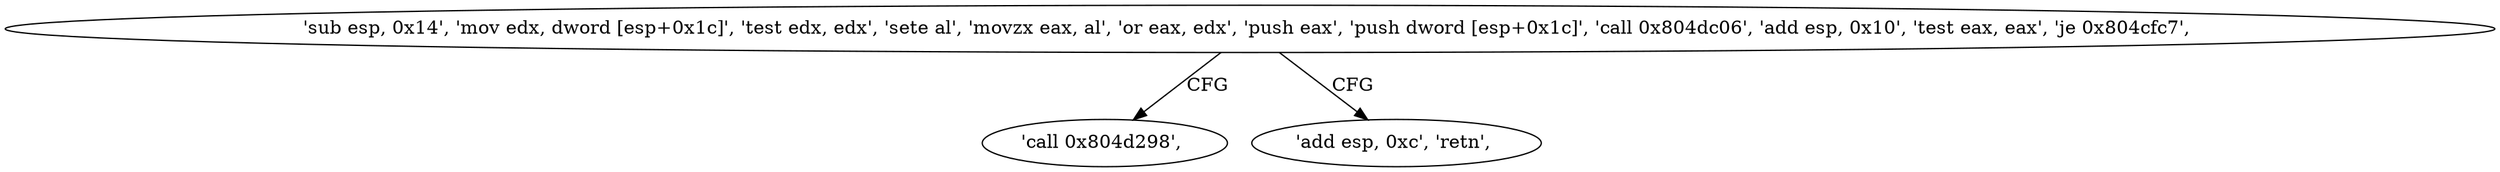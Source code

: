 digraph "func" {
"134533025" [label = "'sub esp, 0x14', 'mov edx, dword [esp+0x1c]', 'test edx, edx', 'sete al', 'movzx eax, al', 'or eax, edx', 'push eax', 'push dword [esp+0x1c]', 'call 0x804dc06', 'add esp, 0x10', 'test eax, eax', 'je 0x804cfc7', " ]
"134533063" [label = "'call 0x804d298', " ]
"134533059" [label = "'add esp, 0xc', 'retn', " ]
"134533025" -> "134533063" [ label = "CFG" ]
"134533025" -> "134533059" [ label = "CFG" ]
}
